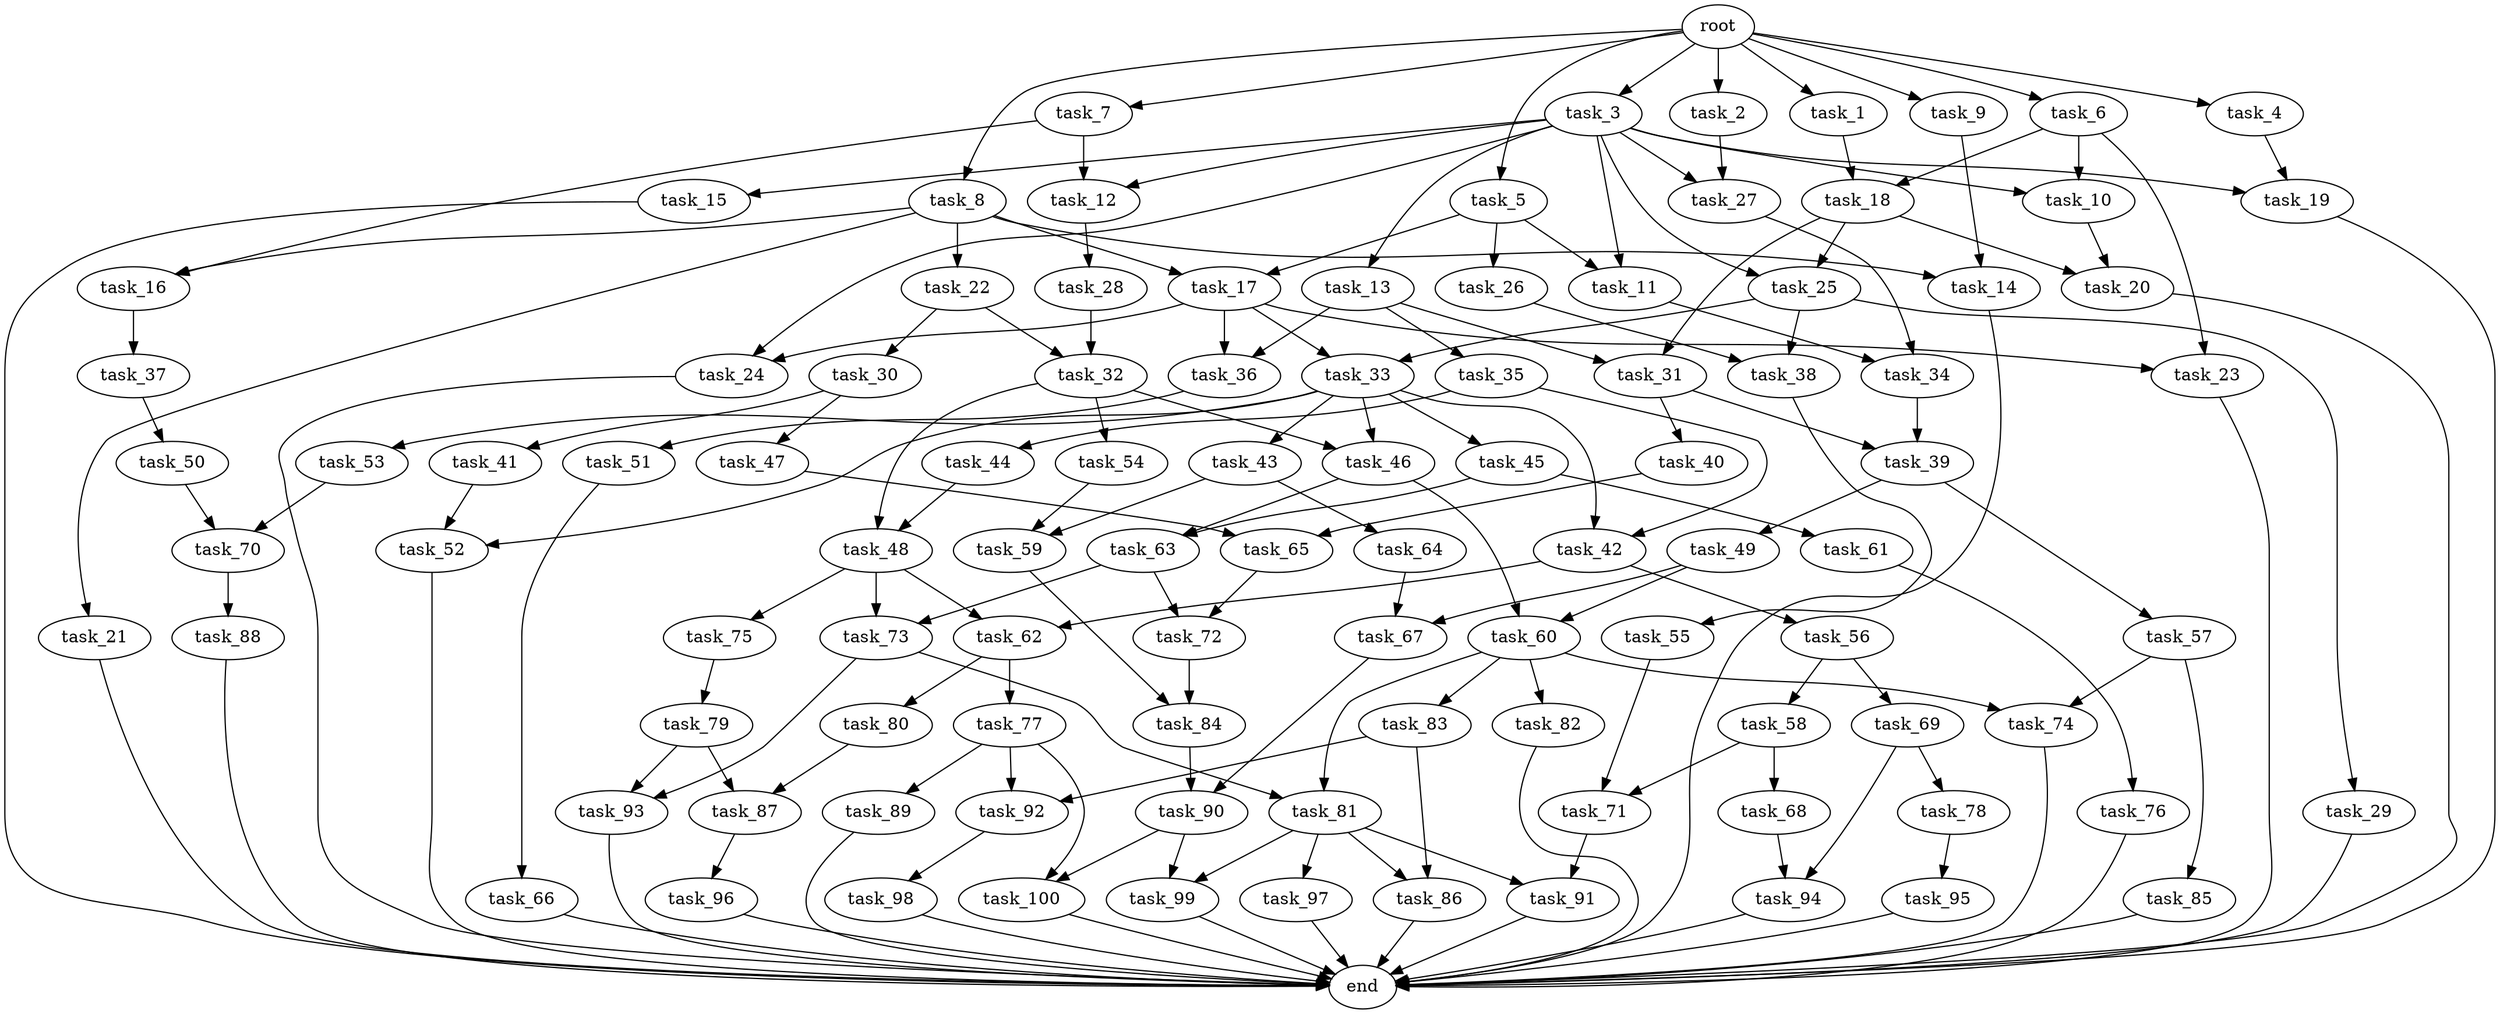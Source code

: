 digraph G {
  task_75 [size="2.061220e+11"];
  task_100 [size="6.651428e+11"];
  task_92 [size="8.654489e+11"];
  task_19 [size="5.164370e+11"];
  task_68 [size="6.557130e+11"];
  task_71 [size="4.068770e+11"];
  task_60 [size="6.228096e+10"];
  task_73 [size="7.838755e+11"];
  task_50 [size="2.805444e+11"];
  task_31 [size="8.361529e+10"];
  task_10 [size="4.692975e+11"];
  task_49 [size="5.196161e+11"];
  task_88 [size="3.874565e+11"];
  task_12 [size="9.856523e+11"];
  task_79 [size="3.660146e+11"];
  task_37 [size="9.990520e+10"];
  task_61 [size="2.840585e+10"];
  task_42 [size="8.281828e+11"];
  task_51 [size="2.904583e+11"];
  root [size="0.000000e+00"];
  task_56 [size="1.731987e+11"];
  task_95 [size="9.504883e+11"];
  task_22 [size="8.399122e+11"];
  task_32 [size="2.513178e+11"];
  task_25 [size="1.648171e+09"];
  task_99 [size="8.682512e+11"];
  task_96 [size="3.618443e+10"];
  task_36 [size="7.037623e+11"];
  task_16 [size="6.181937e+11"];
  task_33 [size="3.972197e+11"];
  task_27 [size="5.837961e+11"];
  task_89 [size="7.050172e+11"];
  end [size="0.000000e+00"];
  task_7 [size="2.973231e+11"];
  task_26 [size="6.624202e+11"];
  task_87 [size="9.472812e+11"];
  task_2 [size="9.964980e+10"];
  task_21 [size="8.995916e+11"];
  task_28 [size="6.374731e+11"];
  task_69 [size="2.227139e+11"];
  task_13 [size="8.214596e+11"];
  task_48 [size="3.373253e+11"];
  task_55 [size="6.251386e+10"];
  task_81 [size="5.891602e+11"];
  task_11 [size="9.095477e+11"];
  task_5 [size="1.063090e+11"];
  task_62 [size="6.899383e+11"];
  task_93 [size="3.405745e+10"];
  task_54 [size="3.740574e+11"];
  task_52 [size="7.657399e+11"];
  task_29 [size="1.701100e+11"];
  task_85 [size="5.794738e+11"];
  task_44 [size="1.909737e+11"];
  task_8 [size="8.496032e+11"];
  task_38 [size="8.596189e+11"];
  task_9 [size="2.432203e+11"];
  task_63 [size="4.350690e+11"];
  task_65 [size="2.693132e+10"];
  task_59 [size="4.186209e+11"];
  task_34 [size="3.628799e+11"];
  task_20 [size="4.266839e+10"];
  task_1 [size="4.051549e+11"];
  task_23 [size="5.709533e+10"];
  task_6 [size="9.997109e+11"];
  task_74 [size="2.931355e+11"];
  task_97 [size="5.983670e+11"];
  task_57 [size="5.428762e+11"];
  task_67 [size="4.666499e+11"];
  task_64 [size="6.960030e+11"];
  task_66 [size="3.740802e+10"];
  task_45 [size="2.162346e+11"];
  task_82 [size="8.948794e+11"];
  task_86 [size="6.357653e+11"];
  task_40 [size="9.889497e+11"];
  task_84 [size="3.930349e+11"];
  task_17 [size="1.558409e+11"];
  task_15 [size="5.554916e+11"];
  task_43 [size="1.304173e+10"];
  task_53 [size="8.695633e+11"];
  task_4 [size="2.217102e+11"];
  task_76 [size="8.695065e+10"];
  task_77 [size="2.948773e+11"];
  task_30 [size="7.450894e+11"];
  task_72 [size="7.839840e+11"];
  task_94 [size="1.037571e+11"];
  task_80 [size="1.109186e+11"];
  task_46 [size="8.897719e+11"];
  task_90 [size="8.340840e+11"];
  task_39 [size="9.755634e+11"];
  task_14 [size="3.597991e+11"];
  task_18 [size="4.848476e+11"];
  task_3 [size="5.721744e+11"];
  task_24 [size="3.084395e+11"];
  task_98 [size="6.842968e+11"];
  task_35 [size="2.235483e+11"];
  task_58 [size="8.846231e+11"];
  task_78 [size="4.207511e+11"];
  task_47 [size="2.246341e+11"];
  task_83 [size="1.611615e+11"];
  task_70 [size="7.531980e+09"];
  task_91 [size="8.018383e+11"];
  task_41 [size="9.637164e+11"];

  task_75 -> task_79 [size="3.660146e+08"];
  task_100 -> end [size="1.000000e-12"];
  task_92 -> task_98 [size="6.842968e+08"];
  task_19 -> end [size="1.000000e-12"];
  task_68 -> task_94 [size="5.187855e+07"];
  task_71 -> task_91 [size="4.009191e+08"];
  task_60 -> task_81 [size="2.945801e+08"];
  task_60 -> task_83 [size="1.611615e+08"];
  task_60 -> task_82 [size="8.948794e+08"];
  task_60 -> task_74 [size="1.465677e+08"];
  task_73 -> task_81 [size="2.945801e+08"];
  task_73 -> task_93 [size="1.702873e+07"];
  task_50 -> task_70 [size="3.765990e+06"];
  task_31 -> task_39 [size="4.877817e+08"];
  task_31 -> task_40 [size="9.889497e+08"];
  task_10 -> task_20 [size="2.133420e+07"];
  task_49 -> task_60 [size="3.114048e+07"];
  task_49 -> task_67 [size="2.333249e+08"];
  task_88 -> end [size="1.000000e-12"];
  task_12 -> task_28 [size="6.374731e+08"];
  task_79 -> task_87 [size="4.736406e+08"];
  task_79 -> task_93 [size="1.702873e+07"];
  task_37 -> task_50 [size="2.805444e+08"];
  task_61 -> task_76 [size="8.695065e+07"];
  task_42 -> task_56 [size="1.731987e+08"];
  task_42 -> task_62 [size="3.449692e+08"];
  task_51 -> task_66 [size="3.740802e+07"];
  root -> task_4 [size="1.000000e-12"];
  root -> task_7 [size="1.000000e-12"];
  root -> task_9 [size="1.000000e-12"];
  root -> task_1 [size="1.000000e-12"];
  root -> task_5 [size="1.000000e-12"];
  root -> task_2 [size="1.000000e-12"];
  root -> task_3 [size="1.000000e-12"];
  root -> task_6 [size="1.000000e-12"];
  root -> task_8 [size="1.000000e-12"];
  task_56 -> task_69 [size="2.227139e+08"];
  task_56 -> task_58 [size="8.846231e+08"];
  task_95 -> end [size="1.000000e-12"];
  task_22 -> task_30 [size="7.450894e+08"];
  task_22 -> task_32 [size="1.256589e+08"];
  task_32 -> task_48 [size="1.686626e+08"];
  task_32 -> task_54 [size="3.740574e+08"];
  task_32 -> task_46 [size="4.448859e+08"];
  task_25 -> task_38 [size="4.298095e+08"];
  task_25 -> task_29 [size="1.701100e+08"];
  task_25 -> task_33 [size="1.986098e+08"];
  task_99 -> end [size="1.000000e-12"];
  task_96 -> end [size="1.000000e-12"];
  task_36 -> task_51 [size="2.904583e+08"];
  task_16 -> task_37 [size="9.990520e+07"];
  task_33 -> task_45 [size="2.162346e+08"];
  task_33 -> task_42 [size="4.140914e+08"];
  task_33 -> task_52 [size="3.828699e+08"];
  task_33 -> task_43 [size="1.304173e+07"];
  task_33 -> task_53 [size="8.695633e+08"];
  task_33 -> task_46 [size="4.448859e+08"];
  task_27 -> task_34 [size="1.814400e+08"];
  task_89 -> end [size="1.000000e-12"];
  task_7 -> task_12 [size="4.928262e+08"];
  task_7 -> task_16 [size="3.090969e+08"];
  task_26 -> task_38 [size="4.298095e+08"];
  task_87 -> task_96 [size="3.618443e+07"];
  task_2 -> task_27 [size="2.918980e+08"];
  task_21 -> end [size="1.000000e-12"];
  task_28 -> task_32 [size="1.256589e+08"];
  task_69 -> task_78 [size="4.207511e+08"];
  task_69 -> task_94 [size="5.187855e+07"];
  task_13 -> task_31 [size="4.180765e+07"];
  task_13 -> task_36 [size="3.518811e+08"];
  task_13 -> task_35 [size="2.235483e+08"];
  task_48 -> task_75 [size="2.061220e+08"];
  task_48 -> task_73 [size="3.919377e+08"];
  task_48 -> task_62 [size="3.449692e+08"];
  task_55 -> task_71 [size="2.034385e+08"];
  task_81 -> task_91 [size="4.009191e+08"];
  task_81 -> task_99 [size="4.341256e+08"];
  task_81 -> task_86 [size="3.178827e+08"];
  task_81 -> task_97 [size="5.983670e+08"];
  task_11 -> task_34 [size="1.814400e+08"];
  task_5 -> task_17 [size="7.792044e+07"];
  task_5 -> task_26 [size="6.624202e+08"];
  task_5 -> task_11 [size="4.547739e+08"];
  task_62 -> task_77 [size="2.948773e+08"];
  task_62 -> task_80 [size="1.109186e+08"];
  task_93 -> end [size="1.000000e-12"];
  task_54 -> task_59 [size="2.093105e+08"];
  task_52 -> end [size="1.000000e-12"];
  task_29 -> end [size="1.000000e-12"];
  task_85 -> end [size="1.000000e-12"];
  task_44 -> task_48 [size="1.686626e+08"];
  task_8 -> task_17 [size="7.792044e+07"];
  task_8 -> task_16 [size="3.090969e+08"];
  task_8 -> task_14 [size="1.798996e+08"];
  task_8 -> task_21 [size="8.995916e+08"];
  task_8 -> task_22 [size="8.399122e+08"];
  task_38 -> task_55 [size="6.251386e+07"];
  task_9 -> task_14 [size="1.798996e+08"];
  task_63 -> task_72 [size="3.919920e+08"];
  task_63 -> task_73 [size="3.919377e+08"];
  task_65 -> task_72 [size="3.919920e+08"];
  task_59 -> task_84 [size="1.965175e+08"];
  task_34 -> task_39 [size="4.877817e+08"];
  task_20 -> end [size="1.000000e-12"];
  task_1 -> task_18 [size="2.424238e+08"];
  task_23 -> end [size="1.000000e-12"];
  task_6 -> task_10 [size="2.346487e+08"];
  task_6 -> task_23 [size="2.854767e+07"];
  task_6 -> task_18 [size="2.424238e+08"];
  task_74 -> end [size="1.000000e-12"];
  task_97 -> end [size="1.000000e-12"];
  task_57 -> task_85 [size="5.794738e+08"];
  task_57 -> task_74 [size="1.465677e+08"];
  task_67 -> task_90 [size="4.170420e+08"];
  task_64 -> task_67 [size="2.333249e+08"];
  task_66 -> end [size="1.000000e-12"];
  task_45 -> task_61 [size="2.840585e+07"];
  task_45 -> task_63 [size="2.175345e+08"];
  task_82 -> end [size="1.000000e-12"];
  task_86 -> end [size="1.000000e-12"];
  task_40 -> task_65 [size="1.346566e+07"];
  task_84 -> task_90 [size="4.170420e+08"];
  task_17 -> task_24 [size="1.542197e+08"];
  task_17 -> task_33 [size="1.986098e+08"];
  task_17 -> task_23 [size="2.854767e+07"];
  task_17 -> task_36 [size="3.518811e+08"];
  task_15 -> end [size="1.000000e-12"];
  task_43 -> task_59 [size="2.093105e+08"];
  task_43 -> task_64 [size="6.960030e+08"];
  task_53 -> task_70 [size="3.765990e+06"];
  task_4 -> task_19 [size="2.582185e+08"];
  task_76 -> end [size="1.000000e-12"];
  task_77 -> task_92 [size="4.327244e+08"];
  task_77 -> task_89 [size="7.050172e+08"];
  task_77 -> task_100 [size="3.325714e+08"];
  task_30 -> task_41 [size="9.637164e+08"];
  task_30 -> task_47 [size="2.246341e+08"];
  task_72 -> task_84 [size="1.965175e+08"];
  task_94 -> end [size="1.000000e-12"];
  task_80 -> task_87 [size="4.736406e+08"];
  task_46 -> task_60 [size="3.114048e+07"];
  task_46 -> task_63 [size="2.175345e+08"];
  task_90 -> task_99 [size="4.341256e+08"];
  task_90 -> task_100 [size="3.325714e+08"];
  task_39 -> task_49 [size="5.196161e+08"];
  task_39 -> task_57 [size="5.428762e+08"];
  task_14 -> end [size="1.000000e-12"];
  task_18 -> task_31 [size="4.180765e+07"];
  task_18 -> task_25 [size="8.240857e+05"];
  task_18 -> task_20 [size="2.133420e+07"];
  task_3 -> task_13 [size="8.214596e+08"];
  task_3 -> task_11 [size="4.547739e+08"];
  task_3 -> task_27 [size="2.918980e+08"];
  task_3 -> task_10 [size="2.346487e+08"];
  task_3 -> task_24 [size="1.542197e+08"];
  task_3 -> task_15 [size="5.554916e+08"];
  task_3 -> task_12 [size="4.928262e+08"];
  task_3 -> task_25 [size="8.240857e+05"];
  task_3 -> task_19 [size="2.582185e+08"];
  task_24 -> end [size="1.000000e-12"];
  task_98 -> end [size="1.000000e-12"];
  task_35 -> task_42 [size="4.140914e+08"];
  task_35 -> task_44 [size="1.909737e+08"];
  task_58 -> task_68 [size="6.557130e+08"];
  task_58 -> task_71 [size="2.034385e+08"];
  task_78 -> task_95 [size="9.504883e+08"];
  task_47 -> task_65 [size="1.346566e+07"];
  task_83 -> task_86 [size="3.178827e+08"];
  task_83 -> task_92 [size="4.327244e+08"];
  task_70 -> task_88 [size="3.874565e+08"];
  task_91 -> end [size="1.000000e-12"];
  task_41 -> task_52 [size="3.828699e+08"];
}
